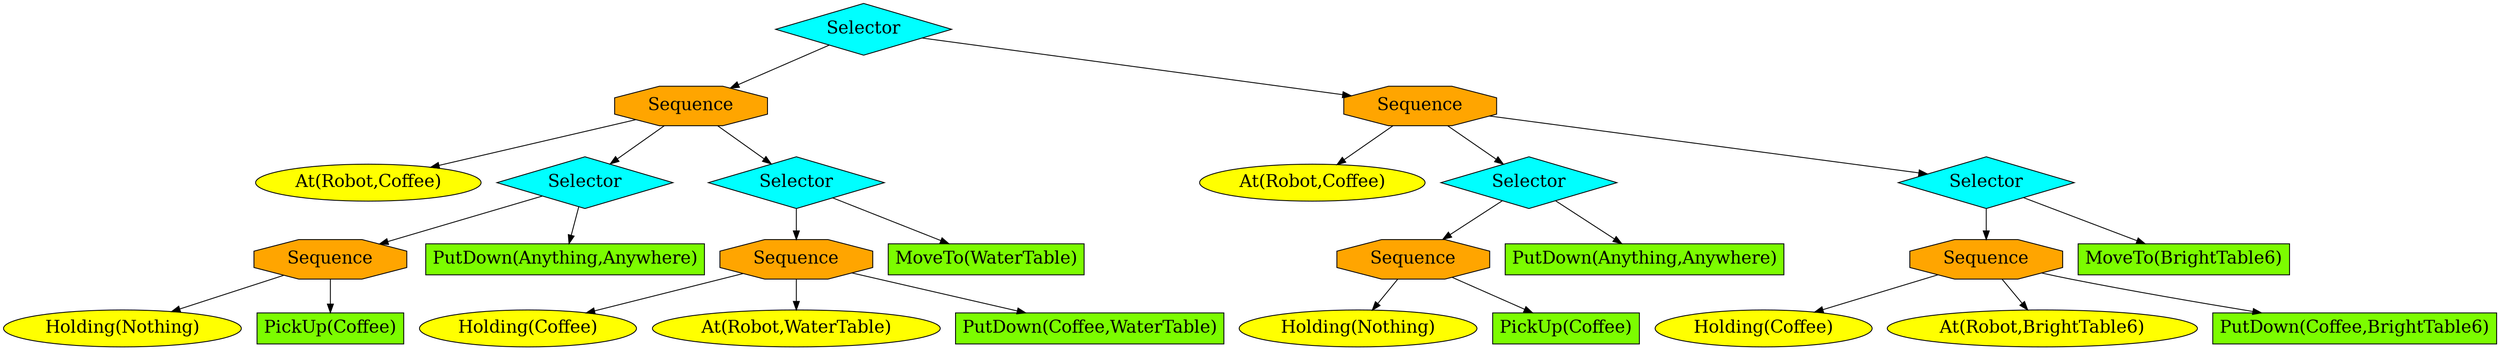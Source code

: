 digraph pastafarianism {
ordering=out;
graph [fontname="times-roman"];
node [fontname="times-roman"];
edge [fontname="times-roman"];
"c681805a-96e1-4a3d-a38d-0bfca162692b" [fillcolor=cyan, fontcolor=black, fontsize=20, height=0.01, label=Selector, shape=diamond, style=filled, width=0.01];
"e878636e-ab91-45b3-8d25-1712a9b919ab" [fillcolor=orange, fontcolor=black, fontsize=20, height=0.01, label=Sequence, shape=octagon, style=filled, width=0.01];
"c681805a-96e1-4a3d-a38d-0bfca162692b" -> "e878636e-ab91-45b3-8d25-1712a9b919ab";
"e88e510b-5495-4aa1-95cd-f95b3b4e50dc" [fillcolor=yellow, fontcolor=black, fontsize=20, label="At(Robot,Coffee)", shape=ellipse, style=filled];
"e878636e-ab91-45b3-8d25-1712a9b919ab" -> "e88e510b-5495-4aa1-95cd-f95b3b4e50dc";
"292edbec-e8dc-44df-a80c-7dd5b6dd6692" [fillcolor=cyan, fontcolor=black, fontsize=20, height=0.01, label=Selector, shape=diamond, style=filled, width=0.01];
"e878636e-ab91-45b3-8d25-1712a9b919ab" -> "292edbec-e8dc-44df-a80c-7dd5b6dd6692";
"8d44bfa1-3a4e-4ae7-94bb-25d70caf0b4b" [fillcolor=orange, fontcolor=black, fontsize=20, height=0.01, label=Sequence, shape=octagon, style=filled, width=0.01];
"292edbec-e8dc-44df-a80c-7dd5b6dd6692" -> "8d44bfa1-3a4e-4ae7-94bb-25d70caf0b4b";
"65f29fbc-02c3-4015-98bf-e71d16a78cbb" [fillcolor=yellow, fontcolor=black, fontsize=20, label="Holding(Nothing)", shape=ellipse, style=filled];
"8d44bfa1-3a4e-4ae7-94bb-25d70caf0b4b" -> "65f29fbc-02c3-4015-98bf-e71d16a78cbb";
"c503211c-ab75-4671-a6ca-2f66518be485" [fillcolor=lawngreen, fontcolor=black, fontsize=20, label="PickUp(Coffee)", shape=box, style=filled];
"8d44bfa1-3a4e-4ae7-94bb-25d70caf0b4b" -> "c503211c-ab75-4671-a6ca-2f66518be485";
"27760c0d-aa85-437c-ac87-564d573f6d3d" [fillcolor=lawngreen, fontcolor=black, fontsize=20, label="PutDown(Anything,Anywhere)", shape=box, style=filled];
"292edbec-e8dc-44df-a80c-7dd5b6dd6692" -> "27760c0d-aa85-437c-ac87-564d573f6d3d";
"94f578bf-0c4b-4614-aacc-d73ca0996d2c" [fillcolor=cyan, fontcolor=black, fontsize=20, height=0.01, label=Selector, shape=diamond, style=filled, width=0.01];
"e878636e-ab91-45b3-8d25-1712a9b919ab" -> "94f578bf-0c4b-4614-aacc-d73ca0996d2c";
"5a162890-11de-41d8-9954-ba17ccf166c4" [fillcolor=orange, fontcolor=black, fontsize=20, height=0.01, label=Sequence, shape=octagon, style=filled, width=0.01];
"94f578bf-0c4b-4614-aacc-d73ca0996d2c" -> "5a162890-11de-41d8-9954-ba17ccf166c4";
"296bae80-a542-4fde-87b9-b030340caa1d" [fillcolor=yellow, fontcolor=black, fontsize=20, label="Holding(Coffee)", shape=ellipse, style=filled];
"5a162890-11de-41d8-9954-ba17ccf166c4" -> "296bae80-a542-4fde-87b9-b030340caa1d";
"cba60b1e-308f-4f5a-939c-28bba802bca5" [fillcolor=yellow, fontcolor=black, fontsize=20, label="At(Robot,WaterTable)", shape=ellipse, style=filled];
"5a162890-11de-41d8-9954-ba17ccf166c4" -> "cba60b1e-308f-4f5a-939c-28bba802bca5";
"93924025-e88f-47ec-90e4-c53bbc3df60e" [fillcolor=lawngreen, fontcolor=black, fontsize=20, label="PutDown(Coffee,WaterTable)", shape=box, style=filled];
"5a162890-11de-41d8-9954-ba17ccf166c4" -> "93924025-e88f-47ec-90e4-c53bbc3df60e";
"191ca7d5-a98c-429f-b040-66d210c30bdd" [fillcolor=lawngreen, fontcolor=black, fontsize=20, label="MoveTo(WaterTable)", shape=box, style=filled];
"94f578bf-0c4b-4614-aacc-d73ca0996d2c" -> "191ca7d5-a98c-429f-b040-66d210c30bdd";
"5461e129-ef05-4848-9107-2617c82b3566" [fillcolor=orange, fontcolor=black, fontsize=20, height=0.01, label=Sequence, shape=octagon, style=filled, width=0.01];
"c681805a-96e1-4a3d-a38d-0bfca162692b" -> "5461e129-ef05-4848-9107-2617c82b3566";
"fd31940a-4e40-433d-8165-c9dd302fae62" [fillcolor=yellow, fontcolor=black, fontsize=20, label="At(Robot,Coffee)", shape=ellipse, style=filled];
"5461e129-ef05-4848-9107-2617c82b3566" -> "fd31940a-4e40-433d-8165-c9dd302fae62";
"0a9876b0-1ff9-4f96-b7a8-8257a3928f62" [fillcolor=cyan, fontcolor=black, fontsize=20, height=0.01, label=Selector, shape=diamond, style=filled, width=0.01];
"5461e129-ef05-4848-9107-2617c82b3566" -> "0a9876b0-1ff9-4f96-b7a8-8257a3928f62";
"052d5a92-c6b4-483d-9cef-41745df61ff9" [fillcolor=orange, fontcolor=black, fontsize=20, height=0.01, label=Sequence, shape=octagon, style=filled, width=0.01];
"0a9876b0-1ff9-4f96-b7a8-8257a3928f62" -> "052d5a92-c6b4-483d-9cef-41745df61ff9";
"c8462c00-d129-4eba-a0b4-ad6a819e34e8" [fillcolor=yellow, fontcolor=black, fontsize=20, label="Holding(Nothing)", shape=ellipse, style=filled];
"052d5a92-c6b4-483d-9cef-41745df61ff9" -> "c8462c00-d129-4eba-a0b4-ad6a819e34e8";
"5a944a18-ea71-4cbe-a04e-675d955b1b1f" [fillcolor=lawngreen, fontcolor=black, fontsize=20, label="PickUp(Coffee)", shape=box, style=filled];
"052d5a92-c6b4-483d-9cef-41745df61ff9" -> "5a944a18-ea71-4cbe-a04e-675d955b1b1f";
"bfea3ed6-08c4-4fd3-9aa7-994f4be28953" [fillcolor=lawngreen, fontcolor=black, fontsize=20, label="PutDown(Anything,Anywhere)", shape=box, style=filled];
"0a9876b0-1ff9-4f96-b7a8-8257a3928f62" -> "bfea3ed6-08c4-4fd3-9aa7-994f4be28953";
"c719600f-4033-418f-8608-5c808481d1aa" [fillcolor=cyan, fontcolor=black, fontsize=20, height=0.01, label=Selector, shape=diamond, style=filled, width=0.01];
"5461e129-ef05-4848-9107-2617c82b3566" -> "c719600f-4033-418f-8608-5c808481d1aa";
"c9d1af42-f394-4c52-9e7b-32d46487c708" [fillcolor=orange, fontcolor=black, fontsize=20, height=0.01, label=Sequence, shape=octagon, style=filled, width=0.01];
"c719600f-4033-418f-8608-5c808481d1aa" -> "c9d1af42-f394-4c52-9e7b-32d46487c708";
"84ecc165-efa0-4747-8ce9-64bf6ac557a2" [fillcolor=yellow, fontcolor=black, fontsize=20, label="Holding(Coffee)", shape=ellipse, style=filled];
"c9d1af42-f394-4c52-9e7b-32d46487c708" -> "84ecc165-efa0-4747-8ce9-64bf6ac557a2";
"8d3d2c3f-1f52-4742-bb03-a02d578134de" [fillcolor=yellow, fontcolor=black, fontsize=20, label="At(Robot,BrightTable6)", shape=ellipse, style=filled];
"c9d1af42-f394-4c52-9e7b-32d46487c708" -> "8d3d2c3f-1f52-4742-bb03-a02d578134de";
"b5bcfc9e-f0ad-458b-ba99-19bae2fc6b12" [fillcolor=lawngreen, fontcolor=black, fontsize=20, label="PutDown(Coffee,BrightTable6)", shape=box, style=filled];
"c9d1af42-f394-4c52-9e7b-32d46487c708" -> "b5bcfc9e-f0ad-458b-ba99-19bae2fc6b12";
"5685125a-34f9-40cd-be0c-b7674970c01b" [fillcolor=lawngreen, fontcolor=black, fontsize=20, label="MoveTo(BrightTable6)", shape=box, style=filled];
"c719600f-4033-418f-8608-5c808481d1aa" -> "5685125a-34f9-40cd-be0c-b7674970c01b";
}
